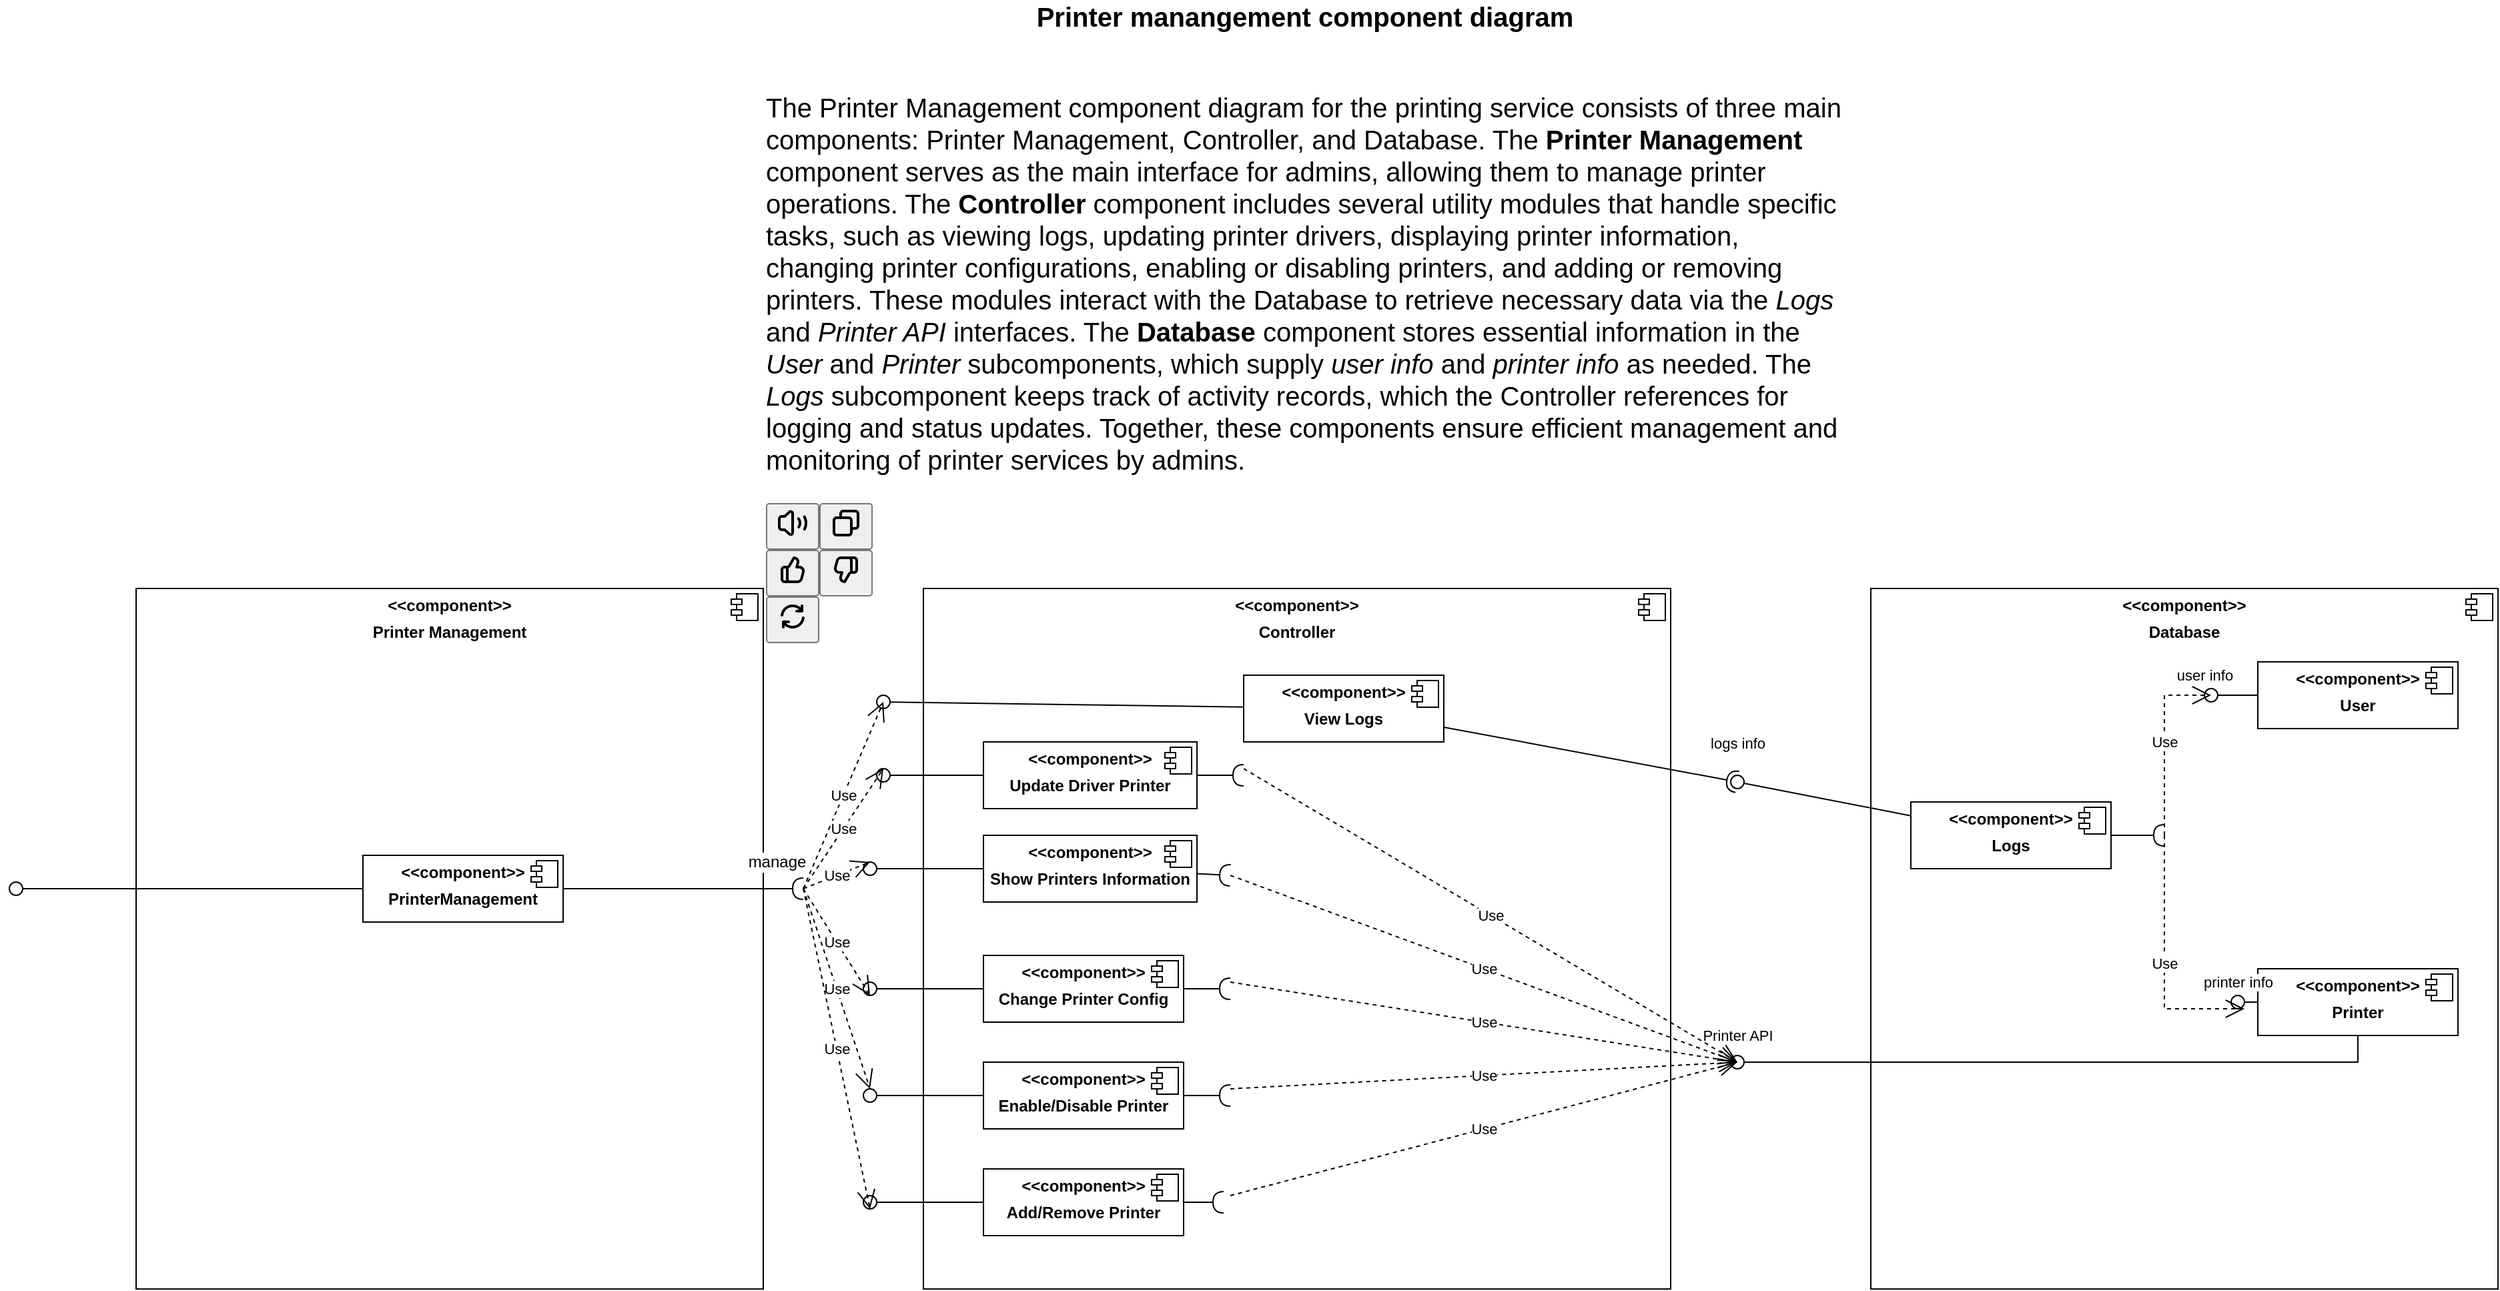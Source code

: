 <mxfile version="24.8.4" pages="2">
  <diagram name="Page-1" id="5f0bae14-7c28-e335-631c-24af17079c00">
    <mxGraphModel grid="1" page="1" gridSize="10" guides="1" tooltips="1" connect="1" arrows="1" fold="1" pageScale="1" pageWidth="1100" pageHeight="850" background="none" math="0" shadow="0">
      <root>
        <mxCell id="0" />
        <mxCell id="1" parent="0" />
        <mxCell id="sHGMJRsQZEN2XZA7WR1m-72" value="&lt;p style=&quot;margin:0px;margin-top:6px;text-align:center;&quot;&gt;&amp;lt;&amp;lt;component&amp;gt;&amp;gt;&lt;/p&gt;&lt;p style=&quot;margin:0px;margin-top:6px;text-align:center;&quot;&gt;Printer Management&lt;/p&gt;" style="align=left;overflow=fill;html=1;dropTarget=0;whiteSpace=wrap;fontStyle=1" vertex="1" parent="1">
          <mxGeometry x="-390" y="225" width="470" height="525" as="geometry" />
        </mxCell>
        <mxCell id="sHGMJRsQZEN2XZA7WR1m-73" value="" style="shape=component;jettyWidth=8;jettyHeight=4;" vertex="1" parent="sHGMJRsQZEN2XZA7WR1m-72">
          <mxGeometry x="1" width="20" height="20" relative="1" as="geometry">
            <mxPoint x="-24" y="4" as="offset" />
          </mxGeometry>
        </mxCell>
        <mxCell id="sHGMJRsQZEN2XZA7WR1m-69" value="&lt;p style=&quot;margin:0px;margin-top:6px;text-align:center;&quot;&gt;&amp;lt;&amp;lt;component&amp;gt;&amp;gt;&lt;/p&gt;&lt;p style=&quot;margin:0px;margin-top:6px;text-align:center;&quot;&gt;Controller&lt;/p&gt;" style="align=left;overflow=fill;html=1;dropTarget=0;whiteSpace=wrap;fontStyle=1" vertex="1" parent="1">
          <mxGeometry x="200" y="225" width="560" height="525" as="geometry" />
        </mxCell>
        <mxCell id="sHGMJRsQZEN2XZA7WR1m-70" value="" style="shape=component;jettyWidth=8;jettyHeight=4;" vertex="1" parent="sHGMJRsQZEN2XZA7WR1m-69">
          <mxGeometry x="1" width="20" height="20" relative="1" as="geometry">
            <mxPoint x="-24" y="4" as="offset" />
          </mxGeometry>
        </mxCell>
        <mxCell id="sHGMJRsQZEN2XZA7WR1m-1" value="&lt;p style=&quot;margin:0px;margin-top:6px;text-align:center;&quot;&gt;&amp;lt;&amp;lt;component&amp;gt;&amp;gt;&lt;/p&gt;&lt;p style=&quot;margin:0px;margin-top:6px;text-align:center;&quot;&gt;Database&lt;/p&gt;" style="align=left;overflow=fill;html=1;dropTarget=0;whiteSpace=wrap;fontStyle=1" vertex="1" parent="1">
          <mxGeometry x="910" y="225" width="470" height="525" as="geometry" />
        </mxCell>
        <mxCell id="sHGMJRsQZEN2XZA7WR1m-2" value="" style="shape=component;jettyWidth=8;jettyHeight=4;" vertex="1" parent="sHGMJRsQZEN2XZA7WR1m-1">
          <mxGeometry x="1" width="20" height="20" relative="1" as="geometry">
            <mxPoint x="-24" y="4" as="offset" />
          </mxGeometry>
        </mxCell>
        <mxCell id="sHGMJRsQZEN2XZA7WR1m-5" value="&lt;p style=&quot;margin:0px;margin-top:6px;text-align:center;&quot;&gt;&amp;lt;&amp;lt;component&amp;gt;&amp;gt;&lt;/p&gt;&lt;p style=&quot;margin:0px;margin-top:6px;text-align:center;&quot;&gt;PrinterManagement&lt;/p&gt;" style="align=left;overflow=fill;html=1;dropTarget=0;whiteSpace=wrap;fontStyle=1" vertex="1" parent="1">
          <mxGeometry x="-220" y="425" width="150" height="50" as="geometry" />
        </mxCell>
        <mxCell id="sHGMJRsQZEN2XZA7WR1m-6" value="" style="shape=component;jettyWidth=8;jettyHeight=4;" vertex="1" parent="sHGMJRsQZEN2XZA7WR1m-5">
          <mxGeometry x="1" width="20" height="20" relative="1" as="geometry">
            <mxPoint x="-24" y="4" as="offset" />
          </mxGeometry>
        </mxCell>
        <mxCell id="sHGMJRsQZEN2XZA7WR1m-9" value="" style="ellipse;whiteSpace=wrap;html=1;align=center;aspect=fixed;fillColor=none;strokeColor=none;resizable=0;perimeter=centerPerimeter;rotatable=0;allowArrows=0;points=[];outlineConnect=1;" vertex="1" parent="1">
          <mxGeometry x="580" y="595" width="10" height="10" as="geometry" />
        </mxCell>
        <mxCell id="sHGMJRsQZEN2XZA7WR1m-10" value="&lt;p style=&quot;margin:0px;margin-top:6px;text-align:center;&quot;&gt;&amp;lt;&amp;lt;component&amp;gt;&amp;gt;&lt;/p&gt;&lt;p style=&quot;margin:0px;margin-top:6px;text-align:center;&quot;&gt;Add/Remove Printer&lt;/p&gt;" style="align=left;overflow=fill;html=1;dropTarget=0;whiteSpace=wrap;fontStyle=1" vertex="1" parent="1">
          <mxGeometry x="245" y="660" width="150" height="50" as="geometry" />
        </mxCell>
        <mxCell id="sHGMJRsQZEN2XZA7WR1m-11" value="" style="shape=component;jettyWidth=8;jettyHeight=4;" vertex="1" parent="sHGMJRsQZEN2XZA7WR1m-10">
          <mxGeometry x="1" width="20" height="20" relative="1" as="geometry">
            <mxPoint x="-24" y="4" as="offset" />
          </mxGeometry>
        </mxCell>
        <mxCell id="sHGMJRsQZEN2XZA7WR1m-12" value="manage" style="rounded=0;orthogonalLoop=1;jettySize=auto;html=1;endArrow=halfCircle;endFill=0;endSize=6;strokeWidth=1;sketch=0;fontSize=12;curved=1;exitX=1;exitY=0.5;exitDx=0;exitDy=0;" edge="1" parent="1" source="sHGMJRsQZEN2XZA7WR1m-5">
          <mxGeometry x="0.778" y="20" relative="1" as="geometry">
            <mxPoint x="320" y="385" as="sourcePoint" />
            <mxPoint x="110" y="450" as="targetPoint" />
            <mxPoint as="offset" />
          </mxGeometry>
        </mxCell>
        <mxCell id="sHGMJRsQZEN2XZA7WR1m-13" value="" style="ellipse;whiteSpace=wrap;html=1;align=center;aspect=fixed;fillColor=none;strokeColor=none;resizable=0;perimeter=centerPerimeter;rotatable=0;allowArrows=0;points=[];outlineConnect=1;" vertex="1" parent="1">
          <mxGeometry x="630" y="320" width="10" height="10" as="geometry" />
        </mxCell>
        <mxCell id="sHGMJRsQZEN2XZA7WR1m-16" value="&lt;p style=&quot;margin: 6px 0px 0px;&quot;&gt;&amp;lt;&amp;lt;component&amp;gt;&amp;gt;&lt;/p&gt;&lt;p style=&quot;margin: 6px 0px 0px;&quot;&gt;User&lt;/p&gt;" style="align=center;overflow=fill;html=1;dropTarget=0;whiteSpace=wrap;fontStyle=1;verticalAlign=middle;" vertex="1" parent="1">
          <mxGeometry x="1200" y="280" width="150" height="50" as="geometry" />
        </mxCell>
        <mxCell id="sHGMJRsQZEN2XZA7WR1m-17" value="" style="shape=component;jettyWidth=8;jettyHeight=4;" vertex="1" parent="sHGMJRsQZEN2XZA7WR1m-16">
          <mxGeometry x="1" width="20" height="20" relative="1" as="geometry">
            <mxPoint x="-24" y="4" as="offset" />
          </mxGeometry>
        </mxCell>
        <mxCell id="sHGMJRsQZEN2XZA7WR1m-18" value="&lt;p style=&quot;margin: 6px 0px 0px;&quot;&gt;&amp;lt;&amp;lt;component&amp;gt;&amp;gt;&lt;/p&gt;&lt;p style=&quot;margin: 6px 0px 0px;&quot;&gt;Printer&lt;/p&gt;" style="align=center;overflow=fill;html=1;dropTarget=0;whiteSpace=wrap;fontStyle=1;verticalAlign=middle;" vertex="1" parent="1">
          <mxGeometry x="1200" y="510" width="150" height="50" as="geometry" />
        </mxCell>
        <mxCell id="sHGMJRsQZEN2XZA7WR1m-19" value="" style="shape=component;jettyWidth=8;jettyHeight=4;" vertex="1" parent="sHGMJRsQZEN2XZA7WR1m-18">
          <mxGeometry x="1" width="20" height="20" relative="1" as="geometry">
            <mxPoint x="-24" y="4" as="offset" />
          </mxGeometry>
        </mxCell>
        <mxCell id="sHGMJRsQZEN2XZA7WR1m-22" value="&lt;p style=&quot;margin: 6px 0px 0px;&quot;&gt;&amp;lt;&amp;lt;component&amp;gt;&amp;gt;&lt;/p&gt;&lt;p style=&quot;margin: 6px 0px 0px;&quot;&gt;Logs&lt;/p&gt;" style="align=center;overflow=fill;html=1;dropTarget=0;whiteSpace=wrap;fontStyle=1;verticalAlign=middle;" vertex="1" parent="1">
          <mxGeometry x="940" y="385" width="150" height="50" as="geometry" />
        </mxCell>
        <mxCell id="sHGMJRsQZEN2XZA7WR1m-23" value="" style="shape=component;jettyWidth=8;jettyHeight=4;" vertex="1" parent="sHGMJRsQZEN2XZA7WR1m-22">
          <mxGeometry x="1" width="20" height="20" relative="1" as="geometry">
            <mxPoint x="-24" y="4" as="offset" />
          </mxGeometry>
        </mxCell>
        <mxCell id="sHGMJRsQZEN2XZA7WR1m-26" value="" style="ellipse;whiteSpace=wrap;html=1;align=center;aspect=fixed;fillColor=none;strokeColor=none;resizable=0;perimeter=centerPerimeter;rotatable=0;allowArrows=0;points=[];outlineConnect=1;" vertex="1" parent="1">
          <mxGeometry x="610" y="299" width="10" height="10" as="geometry" />
        </mxCell>
        <mxCell id="sHGMJRsQZEN2XZA7WR1m-27" value="" style="rounded=0;orthogonalLoop=1;jettySize=auto;html=1;endArrow=halfCircle;endFill=0;endSize=6;strokeWidth=1;sketch=0;" edge="1" parent="1" source="sHGMJRsQZEN2XZA7WR1m-22">
          <mxGeometry relative="1" as="geometry">
            <mxPoint x="1130" y="390" as="sourcePoint" />
            <mxPoint x="1130" y="410" as="targetPoint" />
          </mxGeometry>
        </mxCell>
        <mxCell id="sHGMJRsQZEN2XZA7WR1m-28" value="user info" style="rounded=0;orthogonalLoop=1;jettySize=auto;html=1;endArrow=oval;endFill=0;sketch=0;sourcePerimeterSpacing=0;targetPerimeterSpacing=0;endSize=10;" edge="1" parent="1" source="sHGMJRsQZEN2XZA7WR1m-16" target="sHGMJRsQZEN2XZA7WR1m-29">
          <mxGeometry x="1" y="-16" relative="1" as="geometry">
            <mxPoint x="1290" y="300" as="sourcePoint" />
            <mxPoint x="-5" y="1" as="offset" />
          </mxGeometry>
        </mxCell>
        <mxCell id="sHGMJRsQZEN2XZA7WR1m-29" value="" style="ellipse;whiteSpace=wrap;html=1;align=center;aspect=fixed;fillColor=none;strokeColor=none;resizable=0;perimeter=centerPerimeter;rotatable=0;allowArrows=0;points=[];outlineConnect=1;" vertex="1" parent="1">
          <mxGeometry x="1160" y="300" width="10" height="10" as="geometry" />
        </mxCell>
        <mxCell id="sHGMJRsQZEN2XZA7WR1m-33" value="" style="ellipse;whiteSpace=wrap;html=1;align=center;aspect=fixed;fillColor=none;strokeColor=none;resizable=0;perimeter=centerPerimeter;rotatable=0;allowArrows=0;points=[];outlineConnect=1;" vertex="1" parent="1">
          <mxGeometry x="1085" y="370" width="10" height="10" as="geometry" />
        </mxCell>
        <mxCell id="sHGMJRsQZEN2XZA7WR1m-35" value="Use" style="endArrow=open;endSize=12;dashed=1;html=1;rounded=0;entryX=0.1;entryY=0.5;entryDx=0;entryDy=0;entryPerimeter=0;" edge="1" parent="1" target="sHGMJRsQZEN2XZA7WR1m-29">
          <mxGeometry width="160" relative="1" as="geometry">
            <mxPoint x="1130" y="410" as="sourcePoint" />
            <mxPoint x="1160" y="320" as="targetPoint" />
            <Array as="points">
              <mxPoint x="1130" y="305" />
            </Array>
          </mxGeometry>
        </mxCell>
        <mxCell id="sHGMJRsQZEN2XZA7WR1m-36" value="Use" style="endArrow=open;endSize=12;dashed=1;html=1;rounded=0;" edge="1" parent="1">
          <mxGeometry x="0.003" width="160" relative="1" as="geometry">
            <mxPoint x="1130" y="410" as="sourcePoint" />
            <mxPoint x="1190" y="540" as="targetPoint" />
            <Array as="points">
              <mxPoint x="1130" y="540" />
            </Array>
            <mxPoint as="offset" />
          </mxGeometry>
        </mxCell>
        <mxCell id="sHGMJRsQZEN2XZA7WR1m-38" value="printer info" style="rounded=0;orthogonalLoop=1;jettySize=auto;html=1;endArrow=oval;endFill=0;sketch=0;sourcePerimeterSpacing=0;targetPerimeterSpacing=0;endSize=10;" edge="1" parent="1" source="sHGMJRsQZEN2XZA7WR1m-18">
          <mxGeometry x="1" y="-15" relative="1" as="geometry">
            <mxPoint x="1085" y="375" as="sourcePoint" />
            <mxPoint x="1185" y="535" as="targetPoint" />
            <mxPoint as="offset" />
          </mxGeometry>
        </mxCell>
        <mxCell id="sHGMJRsQZEN2XZA7WR1m-39" value="" style="ellipse;whiteSpace=wrap;html=1;align=center;aspect=fixed;fillColor=none;strokeColor=none;resizable=0;perimeter=centerPerimeter;rotatable=0;allowArrows=0;points=[];outlineConnect=1;" vertex="1" parent="1">
          <mxGeometry x="1085" y="370" width="10" height="10" as="geometry" />
        </mxCell>
        <mxCell id="sHGMJRsQZEN2XZA7WR1m-40" value="" style="rounded=0;orthogonalLoop=1;jettySize=auto;html=1;endArrow=halfCircle;endFill=0;endSize=6;strokeWidth=1;sketch=0;" edge="1" parent="1" source="sHGMJRsQZEN2XZA7WR1m-10">
          <mxGeometry relative="1" as="geometry">
            <mxPoint x="425" y="890" as="sourcePoint" />
            <mxPoint x="425" y="685" as="targetPoint" />
          </mxGeometry>
        </mxCell>
        <mxCell id="sHGMJRsQZEN2XZA7WR1m-41" value="" style="rounded=0;orthogonalLoop=1;jettySize=auto;html=1;endArrow=oval;endFill=0;sketch=0;sourcePerimeterSpacing=0;targetPerimeterSpacing=0;endSize=10;" edge="1" parent="1" source="sHGMJRsQZEN2XZA7WR1m-22">
          <mxGeometry relative="1" as="geometry">
            <mxPoint x="480" y="245" as="sourcePoint" />
            <mxPoint x="810" y="370" as="targetPoint" />
          </mxGeometry>
        </mxCell>
        <mxCell id="sHGMJRsQZEN2XZA7WR1m-42" value="" style="ellipse;whiteSpace=wrap;html=1;align=center;aspect=fixed;fillColor=none;strokeColor=none;resizable=0;perimeter=centerPerimeter;rotatable=0;allowArrows=0;points=[];outlineConnect=1;" vertex="1" parent="1">
          <mxGeometry x="495" y="240" width="10" height="10" as="geometry" />
        </mxCell>
        <mxCell id="sHGMJRsQZEN2XZA7WR1m-43" value="&lt;p style=&quot;margin:0px;margin-top:6px;text-align:center;&quot;&gt;&amp;lt;&amp;lt;component&amp;gt;&amp;gt;&lt;/p&gt;&lt;p style=&quot;margin:0px;margin-top:6px;text-align:center;&quot;&gt;Enable/Disable Printer&lt;/p&gt;" style="align=left;overflow=fill;html=1;dropTarget=0;whiteSpace=wrap;fontStyle=1" vertex="1" parent="1">
          <mxGeometry x="245" y="580" width="150" height="50" as="geometry" />
        </mxCell>
        <mxCell id="sHGMJRsQZEN2XZA7WR1m-44" value="" style="shape=component;jettyWidth=8;jettyHeight=4;" vertex="1" parent="sHGMJRsQZEN2XZA7WR1m-43">
          <mxGeometry x="1" width="20" height="20" relative="1" as="geometry">
            <mxPoint x="-24" y="4" as="offset" />
          </mxGeometry>
        </mxCell>
        <mxCell id="sHGMJRsQZEN2XZA7WR1m-45" value="" style="rounded=0;orthogonalLoop=1;jettySize=auto;html=1;endArrow=halfCircle;endFill=0;endSize=6;strokeWidth=1;sketch=0;" edge="1" parent="1" source="sHGMJRsQZEN2XZA7WR1m-43">
          <mxGeometry relative="1" as="geometry">
            <mxPoint x="430" y="810" as="sourcePoint" />
            <mxPoint x="430" y="605" as="targetPoint" />
          </mxGeometry>
        </mxCell>
        <mxCell id="sHGMJRsQZEN2XZA7WR1m-46" value="&lt;p style=&quot;margin:0px;margin-top:6px;text-align:center;&quot;&gt;&amp;lt;&amp;lt;component&amp;gt;&amp;gt;&lt;/p&gt;&lt;p style=&quot;margin:0px;margin-top:6px;text-align:center;&quot;&gt;Show Printers Information&lt;/p&gt;" style="align=left;overflow=fill;html=1;dropTarget=0;whiteSpace=wrap;fontStyle=1" vertex="1" parent="1">
          <mxGeometry x="245" y="410" width="160" height="50" as="geometry" />
        </mxCell>
        <mxCell id="sHGMJRsQZEN2XZA7WR1m-47" value="" style="shape=component;jettyWidth=8;jettyHeight=4;" vertex="1" parent="sHGMJRsQZEN2XZA7WR1m-46">
          <mxGeometry x="1" width="20" height="20" relative="1" as="geometry">
            <mxPoint x="-24" y="4" as="offset" />
          </mxGeometry>
        </mxCell>
        <mxCell id="sHGMJRsQZEN2XZA7WR1m-49" value="&lt;p style=&quot;margin:0px;margin-top:6px;text-align:center;&quot;&gt;&amp;lt;&amp;lt;component&amp;gt;&amp;gt;&lt;/p&gt;&lt;p style=&quot;margin:0px;margin-top:6px;text-align:center;&quot;&gt;View Logs&lt;/p&gt;" style="align=left;overflow=fill;html=1;dropTarget=0;whiteSpace=wrap;fontStyle=1" vertex="1" parent="1">
          <mxGeometry x="440" y="290" width="150" height="50" as="geometry" />
        </mxCell>
        <mxCell id="sHGMJRsQZEN2XZA7WR1m-50" value="" style="shape=component;jettyWidth=8;jettyHeight=4;" vertex="1" parent="sHGMJRsQZEN2XZA7WR1m-49">
          <mxGeometry x="1" width="20" height="20" relative="1" as="geometry">
            <mxPoint x="-24" y="4" as="offset" />
          </mxGeometry>
        </mxCell>
        <mxCell id="sHGMJRsQZEN2XZA7WR1m-51" value="logs info" style="rounded=0;orthogonalLoop=1;jettySize=auto;html=1;endArrow=halfCircle;endFill=0;endSize=6;strokeWidth=1;sketch=0;" edge="1" parent="1" source="sHGMJRsQZEN2XZA7WR1m-49">
          <mxGeometry x="0.951" y="29" relative="1" as="geometry">
            <mxPoint x="790" y="615" as="sourcePoint" />
            <mxPoint x="810" y="370" as="targetPoint" />
            <mxPoint as="offset" />
          </mxGeometry>
        </mxCell>
        <mxCell id="sHGMJRsQZEN2XZA7WR1m-52" value="&lt;p style=&quot;margin:0px;margin-top:6px;text-align:center;&quot;&gt;&amp;lt;&amp;lt;component&amp;gt;&amp;gt;&lt;/p&gt;&lt;p style=&quot;margin:0px;margin-top:6px;text-align:center;&quot;&gt;Change Printer Config&lt;/p&gt;" style="align=left;overflow=fill;html=1;dropTarget=0;whiteSpace=wrap;fontStyle=1" vertex="1" parent="1">
          <mxGeometry x="245" y="500" width="150" height="50" as="geometry" />
        </mxCell>
        <mxCell id="sHGMJRsQZEN2XZA7WR1m-53" value="" style="shape=component;jettyWidth=8;jettyHeight=4;" vertex="1" parent="sHGMJRsQZEN2XZA7WR1m-52">
          <mxGeometry x="1" width="20" height="20" relative="1" as="geometry">
            <mxPoint x="-24" y="4" as="offset" />
          </mxGeometry>
        </mxCell>
        <mxCell id="sHGMJRsQZEN2XZA7WR1m-54" value="" style="rounded=0;orthogonalLoop=1;jettySize=auto;html=1;endArrow=halfCircle;endFill=0;endSize=6;strokeWidth=1;sketch=0;" edge="1" parent="1" source="sHGMJRsQZEN2XZA7WR1m-52">
          <mxGeometry relative="1" as="geometry">
            <mxPoint x="435" y="740" as="sourcePoint" />
            <mxPoint x="430" y="525" as="targetPoint" />
          </mxGeometry>
        </mxCell>
        <mxCell id="sHGMJRsQZEN2XZA7WR1m-58" value="" style="ellipse;whiteSpace=wrap;html=1;align=center;aspect=fixed;fillColor=none;strokeColor=none;resizable=0;perimeter=centerPerimeter;rotatable=0;allowArrows=0;points=[];outlineConnect=1;" vertex="1" parent="1">
          <mxGeometry x="1085" y="530" width="10" height="10" as="geometry" />
        </mxCell>
        <mxCell id="sHGMJRsQZEN2XZA7WR1m-59" value="" style="ellipse;whiteSpace=wrap;html=1;align=center;aspect=fixed;fillColor=none;strokeColor=none;resizable=0;perimeter=centerPerimeter;rotatable=0;allowArrows=0;points=[];outlineConnect=1;" vertex="1" parent="1">
          <mxGeometry x="1085" y="530" width="10" height="10" as="geometry" />
        </mxCell>
        <mxCell id="sHGMJRsQZEN2XZA7WR1m-60" value="Printer API" style="rounded=0;orthogonalLoop=1;jettySize=auto;html=1;endArrow=oval;endFill=0;sketch=0;sourcePerimeterSpacing=0;targetPerimeterSpacing=0;endSize=10;exitX=0.5;exitY=1;exitDx=0;exitDy=0;" edge="1" parent="1" source="sHGMJRsQZEN2XZA7WR1m-18">
          <mxGeometry x="1" y="-20" relative="1" as="geometry">
            <mxPoint x="940" y="570" as="sourcePoint" />
            <mxPoint x="810" y="580" as="targetPoint" />
            <mxPoint as="offset" />
            <Array as="points">
              <mxPoint x="1275" y="580" />
            </Array>
          </mxGeometry>
        </mxCell>
        <mxCell id="sHGMJRsQZEN2XZA7WR1m-67" value="" style="rounded=0;orthogonalLoop=1;jettySize=auto;html=1;endArrow=oval;endFill=0;sketch=0;sourcePerimeterSpacing=0;targetPerimeterSpacing=0;endSize=10;" edge="1" parent="1" source="sHGMJRsQZEN2XZA7WR1m-46">
          <mxGeometry relative="1" as="geometry">
            <mxPoint x="650" y="495" as="sourcePoint" />
            <mxPoint x="160" y="435" as="targetPoint" />
          </mxGeometry>
        </mxCell>
        <mxCell id="sHGMJRsQZEN2XZA7WR1m-68" value="" style="ellipse;whiteSpace=wrap;html=1;align=center;aspect=fixed;fillColor=none;strokeColor=none;resizable=0;perimeter=centerPerimeter;rotatable=0;allowArrows=0;points=[];outlineConnect=1;" vertex="1" parent="1">
          <mxGeometry x="530" y="565" width="10" height="10" as="geometry" />
        </mxCell>
        <mxCell id="sHGMJRsQZEN2XZA7WR1m-75" value="Use" style="endArrow=open;endSize=12;dashed=1;html=1;rounded=0;" edge="1" parent="1">
          <mxGeometry width="160" relative="1" as="geometry">
            <mxPoint x="430" y="520" as="sourcePoint" />
            <mxPoint x="810" y="580" as="targetPoint" />
          </mxGeometry>
        </mxCell>
        <mxCell id="sHGMJRsQZEN2XZA7WR1m-77" value="Use" style="endArrow=open;endSize=12;dashed=1;html=1;rounded=0;" edge="1" parent="1">
          <mxGeometry width="160" relative="1" as="geometry">
            <mxPoint x="430" y="600" as="sourcePoint" />
            <mxPoint x="810" y="580" as="targetPoint" />
          </mxGeometry>
        </mxCell>
        <mxCell id="sHGMJRsQZEN2XZA7WR1m-78" value="Use" style="endArrow=open;endSize=12;dashed=1;html=1;rounded=0;" edge="1" parent="1">
          <mxGeometry width="160" relative="1" as="geometry">
            <mxPoint x="430" y="680" as="sourcePoint" />
            <mxPoint x="810" y="580" as="targetPoint" />
          </mxGeometry>
        </mxCell>
        <mxCell id="sHGMJRsQZEN2XZA7WR1m-79" value="Use" style="endArrow=open;endSize=12;dashed=1;html=1;rounded=0;" edge="1" parent="1">
          <mxGeometry width="160" relative="1" as="geometry">
            <mxPoint x="430" y="440" as="sourcePoint" />
            <mxPoint x="810" y="580" as="targetPoint" />
          </mxGeometry>
        </mxCell>
        <mxCell id="sHGMJRsQZEN2XZA7WR1m-80" value="" style="rounded=0;orthogonalLoop=1;jettySize=auto;html=1;endArrow=oval;endFill=0;sketch=0;sourcePerimeterSpacing=0;targetPerimeterSpacing=0;endSize=10;" edge="1" parent="1" source="sHGMJRsQZEN2XZA7WR1m-49">
          <mxGeometry relative="1" as="geometry">
            <mxPoint x="650" y="485" as="sourcePoint" />
            <mxPoint x="170" y="310" as="targetPoint" />
          </mxGeometry>
        </mxCell>
        <mxCell id="sHGMJRsQZEN2XZA7WR1m-81" value="" style="rounded=0;orthogonalLoop=1;jettySize=auto;html=1;endArrow=oval;endFill=0;sketch=0;sourcePerimeterSpacing=0;targetPerimeterSpacing=0;endSize=10;" edge="1" parent="1" source="sHGMJRsQZEN2XZA7WR1m-52">
          <mxGeometry relative="1" as="geometry">
            <mxPoint x="650" y="495" as="sourcePoint" />
            <mxPoint x="160" y="525" as="targetPoint" />
          </mxGeometry>
        </mxCell>
        <mxCell id="sHGMJRsQZEN2XZA7WR1m-82" value="" style="rounded=0;orthogonalLoop=1;jettySize=auto;html=1;endArrow=oval;endFill=0;sketch=0;sourcePerimeterSpacing=0;targetPerimeterSpacing=0;endSize=10;" edge="1" parent="1" source="sHGMJRsQZEN2XZA7WR1m-43">
          <mxGeometry relative="1" as="geometry">
            <mxPoint x="650" y="495" as="sourcePoint" />
            <mxPoint x="160" y="605" as="targetPoint" />
          </mxGeometry>
        </mxCell>
        <mxCell id="sHGMJRsQZEN2XZA7WR1m-83" value="" style="rounded=0;orthogonalLoop=1;jettySize=auto;html=1;endArrow=oval;endFill=0;sketch=0;sourcePerimeterSpacing=0;targetPerimeterSpacing=0;endSize=10;" edge="1" parent="1" source="sHGMJRsQZEN2XZA7WR1m-10">
          <mxGeometry relative="1" as="geometry">
            <mxPoint x="650" y="495" as="sourcePoint" />
            <mxPoint x="160" y="685" as="targetPoint" />
          </mxGeometry>
        </mxCell>
        <mxCell id="sHGMJRsQZEN2XZA7WR1m-84" value="&lt;p style=&quot;margin:0px;margin-top:6px;text-align:center;&quot;&gt;&amp;lt;&amp;lt;component&amp;gt;&amp;gt;&lt;/p&gt;&lt;p style=&quot;margin:0px;margin-top:6px;text-align:center;&quot;&gt;Update Driver Printer&lt;/p&gt;" style="align=left;overflow=fill;html=1;dropTarget=0;whiteSpace=wrap;fontStyle=1" vertex="1" parent="1">
          <mxGeometry x="245" y="340" width="160" height="50" as="geometry" />
        </mxCell>
        <mxCell id="sHGMJRsQZEN2XZA7WR1m-85" value="" style="shape=component;jettyWidth=8;jettyHeight=4;" vertex="1" parent="sHGMJRsQZEN2XZA7WR1m-84">
          <mxGeometry x="1" width="20" height="20" relative="1" as="geometry">
            <mxPoint x="-24" y="4" as="offset" />
          </mxGeometry>
        </mxCell>
        <mxCell id="sHGMJRsQZEN2XZA7WR1m-86" value="" style="rounded=0;orthogonalLoop=1;jettySize=auto;html=1;endArrow=oval;endFill=0;sketch=0;sourcePerimeterSpacing=0;targetPerimeterSpacing=0;endSize=10;" edge="1" parent="1" source="sHGMJRsQZEN2XZA7WR1m-84">
          <mxGeometry relative="1" as="geometry">
            <mxPoint x="650" y="425" as="sourcePoint" />
            <mxPoint x="170" y="365" as="targetPoint" />
          </mxGeometry>
        </mxCell>
        <mxCell id="sHGMJRsQZEN2XZA7WR1m-87" value="" style="rounded=0;orthogonalLoop=1;jettySize=auto;html=1;endArrow=halfCircle;endFill=0;endSize=6;strokeWidth=1;sketch=0;" edge="1" parent="1" source="sHGMJRsQZEN2XZA7WR1m-46">
          <mxGeometry relative="1" as="geometry">
            <mxPoint x="435" y="740" as="sourcePoint" />
            <mxPoint x="430" y="440" as="targetPoint" />
          </mxGeometry>
        </mxCell>
        <mxCell id="sHGMJRsQZEN2XZA7WR1m-88" value="" style="rounded=0;orthogonalLoop=1;jettySize=auto;html=1;endArrow=halfCircle;endFill=0;endSize=6;strokeWidth=1;sketch=0;" edge="1" parent="1" source="sHGMJRsQZEN2XZA7WR1m-84">
          <mxGeometry relative="1" as="geometry">
            <mxPoint x="435" y="740" as="sourcePoint" />
            <mxPoint x="440" y="365" as="targetPoint" />
          </mxGeometry>
        </mxCell>
        <mxCell id="sHGMJRsQZEN2XZA7WR1m-89" value="Use" style="endArrow=open;endSize=12;dashed=1;html=1;rounded=0;" edge="1" parent="1">
          <mxGeometry width="160" relative="1" as="geometry">
            <mxPoint x="440" y="360" as="sourcePoint" />
            <mxPoint x="810" y="580" as="targetPoint" />
          </mxGeometry>
        </mxCell>
        <mxCell id="sHGMJRsQZEN2XZA7WR1m-91" value="Use" style="endArrow=open;endSize=12;dashed=1;html=1;rounded=0;" edge="1" parent="1">
          <mxGeometry width="160" relative="1" as="geometry">
            <mxPoint x="110" y="450" as="sourcePoint" />
            <mxPoint x="170" y="310" as="targetPoint" />
          </mxGeometry>
        </mxCell>
        <mxCell id="sHGMJRsQZEN2XZA7WR1m-92" value="Use" style="endArrow=open;endSize=12;dashed=1;html=1;rounded=0;" edge="1" parent="1">
          <mxGeometry width="160" relative="1" as="geometry">
            <mxPoint x="110" y="450" as="sourcePoint" />
            <mxPoint x="170" y="360" as="targetPoint" />
          </mxGeometry>
        </mxCell>
        <mxCell id="sHGMJRsQZEN2XZA7WR1m-93" value="Use" style="endArrow=open;endSize=12;dashed=1;html=1;rounded=0;" edge="1" parent="1">
          <mxGeometry width="160" relative="1" as="geometry">
            <mxPoint x="110" y="450" as="sourcePoint" />
            <mxPoint x="160" y="430" as="targetPoint" />
          </mxGeometry>
        </mxCell>
        <mxCell id="sHGMJRsQZEN2XZA7WR1m-94" value="Use" style="endArrow=open;endSize=12;dashed=1;html=1;rounded=0;" edge="1" parent="1">
          <mxGeometry width="160" relative="1" as="geometry">
            <mxPoint x="110" y="450" as="sourcePoint" />
            <mxPoint x="160" y="530" as="targetPoint" />
          </mxGeometry>
        </mxCell>
        <mxCell id="sHGMJRsQZEN2XZA7WR1m-95" value="Use" style="endArrow=open;endSize=12;dashed=1;html=1;rounded=0;" edge="1" parent="1">
          <mxGeometry width="160" relative="1" as="geometry">
            <mxPoint x="110" y="450" as="sourcePoint" />
            <mxPoint x="160" y="600" as="targetPoint" />
          </mxGeometry>
        </mxCell>
        <mxCell id="sHGMJRsQZEN2XZA7WR1m-96" value="Use" style="endArrow=open;endSize=12;dashed=1;html=1;rounded=0;" edge="1" parent="1">
          <mxGeometry width="160" relative="1" as="geometry">
            <mxPoint x="110" y="450" as="sourcePoint" />
            <mxPoint x="160" y="690" as="targetPoint" />
          </mxGeometry>
        </mxCell>
        <mxCell id="rslGNqyeEE258684DSu--2" value="" style="rounded=0;orthogonalLoop=1;jettySize=auto;html=1;endArrow=oval;endFill=0;sketch=0;sourcePerimeterSpacing=0;targetPerimeterSpacing=0;endSize=10;exitX=0;exitY=0.5;exitDx=0;exitDy=0;" edge="1" parent="1" source="sHGMJRsQZEN2XZA7WR1m-5">
          <mxGeometry relative="1" as="geometry">
            <mxPoint x="-120" y="495" as="sourcePoint" />
            <mxPoint x="-480" y="450" as="targetPoint" />
          </mxGeometry>
        </mxCell>
        <mxCell id="rslGNqyeEE258684DSu--3" value="" style="ellipse;whiteSpace=wrap;html=1;align=center;aspect=fixed;fillColor=none;strokeColor=none;resizable=0;perimeter=centerPerimeter;rotatable=0;allowArrows=0;points=[];outlineConnect=1;" vertex="1" parent="1">
          <mxGeometry x="-105" y="490" width="10" height="10" as="geometry" />
        </mxCell>
        <mxCell id="rslGNqyeEE258684DSu--5" value="&lt;div style=&quot;text-align: center;&quot;&gt;&lt;b style=&quot;background-color: initial;&quot;&gt;Printer manangement component diagram&lt;/b&gt;&lt;/div&gt;&lt;div style=&quot;text-align: center; font-size: 20px;&quot;&gt;&lt;br style=&quot;font-size: 20px;&quot;&gt;&lt;/div&gt;&lt;div style=&quot;font-size: 20px;&quot;&gt;&lt;div style=&quot;font-size: 20px;&quot; class=&quot;flex max-w-full flex-col flex-grow&quot;&gt;&lt;div style=&quot;font-size: 20px;&quot; data-message-model-slug=&quot;gpt-4o&quot; class=&quot;min-h-8 text-message flex w-full flex-col items-end gap-2 whitespace-normal break-words [.text-message+&amp;amp;]:mt-5&quot; dir=&quot;auto&quot; data-message-id=&quot;8f0dd080-0b0a-4867-adc0-ba0d6ea0943f&quot; data-message-author-role=&quot;assistant&quot;&gt;&lt;div style=&quot;font-size: 20px;&quot; class=&quot;flex w-full flex-col gap-1 empty:hidden first:pt-[3px]&quot;&gt;&lt;div style=&quot;font-size: 20px;&quot; class=&quot;markdown prose w-full break-words dark:prose-invert light&quot;&gt;&lt;p style=&quot;font-size: 20px;&quot;&gt;The Printer Management component diagram for the printing service consists of three main components: Printer Management, Controller, and Database. The &lt;strong style=&quot;font-size: 20px;&quot;&gt;Printer Management&lt;/strong&gt; component serves as the main interface for admins, allowing them to manage printer operations. The &lt;strong style=&quot;font-size: 20px;&quot;&gt;Controller&lt;/strong&gt; component includes several utility modules that handle specific tasks, such as viewing logs, updating printer drivers, displaying printer information, changing printer configurations, enabling or disabling printers, and adding or removing printers. These modules interact with the Database to retrieve necessary data via the &lt;em style=&quot;font-size: 20px;&quot;&gt;Logs&lt;/em&gt; and &lt;em style=&quot;font-size: 20px;&quot;&gt;Printer API&lt;/em&gt; interfaces. The &lt;strong style=&quot;font-size: 20px;&quot;&gt;Database&lt;/strong&gt; component stores essential information in the &lt;em style=&quot;font-size: 20px;&quot;&gt;User&lt;/em&gt; and &lt;em style=&quot;font-size: 20px;&quot;&gt;Printer&lt;/em&gt; subcomponents, which supply &lt;em style=&quot;font-size: 20px;&quot;&gt;user info&lt;/em&gt; and &lt;em style=&quot;font-size: 20px;&quot;&gt;printer info&lt;/em&gt; as needed. The &lt;em style=&quot;font-size: 20px;&quot;&gt;Logs&lt;/em&gt; subcomponent keeps track of activity records, which the Controller references for logging and status updates. Together, these components ensure efficient management and monitoring of printer services by admins.&lt;/p&gt;&lt;/div&gt;&lt;/div&gt;&lt;/div&gt;&lt;/div&gt;&lt;div style=&quot;font-size: 20px;&quot; class=&quot;mb-2 flex gap-3 empty:hidden -ml-2&quot;&gt;&lt;div style=&quot;font-size: 20px;&quot; class=&quot;items-center justify-start rounded-xl p-1 flex&quot;&gt;&lt;div style=&quot;font-size: 20px;&quot; class=&quot;flex items-center&quot;&gt;&lt;span style=&quot;font-size: 20px;&quot; data-state=&quot;closed&quot; class=&quot;&quot;&gt;&lt;button style=&quot;font-size: 20px;&quot; data-testid=&quot;voice-play-turn-action-button&quot; aria-label=&quot;Read aloud&quot; class=&quot;rounded-lg text-token-text-secondary hover:bg-token-main-surface-secondary&quot;&gt;&lt;span style=&quot;font-size: 20px;&quot; class=&quot;flex h-[30px] w-[30px] items-center justify-center&quot;&gt;&lt;svg style=&quot;font-size: 20px;&quot; class=&quot;icon-md-heavy&quot; xmlns=&quot;http://www.w3.org/2000/svg&quot; fill=&quot;none&quot; viewBox=&quot;0 0 24 24&quot; height=&quot;24&quot; width=&quot;24&quot;&gt;&lt;path style=&quot;font-size: 20px;&quot; fill=&quot;currentColor&quot; d=&quot;M11 4.91C11 4.475 10.483 4.247 10.162 4.541L6.676 7.737C6.491 7.906 6.25 8.0 6 8.0H4C3.448 8.0 3 8.448 3 9.0V15C3 15.552 3.448 16 4 16H6C6.25 16 6.491 16.094 6.676 16.263L10.162 19.459C10.483 19.753 11 19.525 11 19.09V4.91ZM8.811 3.067C10.414 1.597 13 2.735 13 4.91V19.09C13 21.265 10.414 22.403 8.811 20.933L5.611 18H4C2.343 18 1 16.657 1 15V9.0C1 7.343 2.343 6.0 4 6.0H5.611L8.811 3.067ZM20.317 6.357C20.802 6.093 21.409 6.273 21.672 6.758C22.519 8.318 23.0 10.104 23.0 12.0C23.0 13.851 22.542 15.597 21.732 17.13C21.474 17.619 20.869 17.805 20.381 17.547C19.893 17.29 19.706 16.685 19.964 16.196C20.625 14.944 21.0 13.518 21.0 12.0C21.0 10.446 20.606 8.986 19.915 7.713C19.651 7.227 19.831 6.62 20.317 6.357ZM15.799 7.9C16.241 7.569 16.868 7.658 17.2 8.099C18.016 9.186 18.5 10.538 18.5 12.0C18.5 13.313 18.109 14.537 17.439 15.56C17.136 16.022 16.516 16.151 16.054 15.848C15.592 15.546 15.463 14.925 15.766 14.464C16.23 13.756 16.5 12.911 16.5 12.0C16.5 10.986 16.165 10.053 15.6 9.301C15.269 8.859 15.358 8.232 15.799 7.9Z&quot; clip-rule=&quot;evenodd&quot; fill-rule=&quot;evenodd&quot;&gt;&lt;/path&gt;&lt;/svg&gt;&lt;/span&gt;&lt;/button&gt;&lt;/span&gt;&lt;span style=&quot;font-size: 20px;&quot; data-state=&quot;closed&quot; class=&quot;&quot;&gt;&lt;button style=&quot;font-size: 20px;&quot; data-testid=&quot;copy-turn-action-button&quot; aria-label=&quot;Copy&quot; class=&quot;rounded-lg text-token-text-secondary hover:bg-token-main-surface-secondary&quot;&gt;&lt;span style=&quot;font-size: 20px;&quot; class=&quot;flex h-[30px] w-[30px] items-center justify-center&quot;&gt;&lt;svg style=&quot;font-size: 20px;&quot; class=&quot;icon-md-heavy&quot; xmlns=&quot;http://www.w3.org/2000/svg&quot; fill=&quot;none&quot; viewBox=&quot;0 0 24 24&quot; height=&quot;24&quot; width=&quot;24&quot;&gt;&lt;path style=&quot;font-size: 20px;&quot; fill=&quot;currentColor&quot; d=&quot;M7 5C7 3.343 8.343 2 10 2H19C20.657 2 22 3.343 22 5V14C22 15.657 20.657 17 19 17H17V19C17 20.657 15.657 22 14 22H5C3.343 22 2 20.657 2 19V10C2 8.343 3.343 7 5 7H7V5ZM9 7H14C15.657 7 17 8.343 17 10V15H19C19.552 15 20 14.552 20 14V5C20 4.448 19.552 4 19 4H10C9.448 4 9 4.448 9 5V7ZM5 9C4.448 9 4 9.448 4 10V19C4 19.552 4.448 20 5 20H14C14.552 20 15 19.552 15 19V10C15 9.448 14.552 9 14 9H5Z&quot; clip-rule=&quot;evenodd&quot; fill-rule=&quot;evenodd&quot;&gt;&lt;/path&gt;&lt;/svg&gt;&lt;/span&gt;&lt;/button&gt;&lt;/span&gt;&lt;div style=&quot;font-size: 20px;&quot; class=&quot;flex&quot;&gt;&lt;span style=&quot;font-size: 20px;&quot; data-state=&quot;closed&quot; class=&quot;&quot;&gt;&lt;button style=&quot;font-size: 20px;&quot; data-testid=&quot;good-response-turn-action-button&quot; aria-label=&quot;Good response&quot; class=&quot;rounded-lg text-token-text-secondary hover:bg-token-main-surface-secondary&quot;&gt;&lt;span style=&quot;font-size: 20px;&quot; class=&quot;flex h-[30px] w-[30px] items-center justify-center&quot;&gt;&lt;svg style=&quot;font-size: 20px;&quot; class=&quot;icon-md-heavy&quot; xmlns=&quot;http://www.w3.org/2000/svg&quot; fill=&quot;none&quot; viewBox=&quot;0 0 24 24&quot; height=&quot;24&quot; width=&quot;24&quot;&gt;&lt;path style=&quot;font-size: 20px;&quot; fill=&quot;currentColor&quot; d=&quot;M12.132 2.504C12.332 2.153 12.723 1.958 13.124 2.008L13.578 2.064C16.045 2.373 17.636 4.834 16.905 7.21L16.354 9.0H17.072C19.71 9.0 21.625 11.508 20.931 14.053L19.568 19.052C19.093 20.793 17.512 22 15.709 22H6C4.343 22 3 20.657 3 19V12C3 10.343 4.343 9.0 6 9.0H8C8.26 9.0 8.499 8.861 8.628 8.636L12.132 2.504ZM10 20H15.709C16.61 20 17.401 19.396 17.638 18.526L19.002 13.526C19.349 12.254 18.391 11 17.072 11H15C14.683 11 14.384 10.849 14.196 10.594C14.007 10.339 13.951 10.009 14.044 9.706L14.993 6.622C15.338 5.5 14.648 4.34 13.532 4.085L10.364 9.628C10.052 10.174 9.567 10.586 9 10.81V19C9 19.552 9.448 20 10 20ZM7 11V19C7 19.351 7.06 19.687 7.171 20H6C5.448 20 5 19.552 5 19V12C5 11.448 5.448 11 6 11H7Z&quot; clip-rule=&quot;evenodd&quot; fill-rule=&quot;evenodd&quot;&gt;&lt;/path&gt;&lt;/svg&gt;&lt;/span&gt;&lt;/button&gt;&lt;/span&gt;&lt;span style=&quot;font-size: 20px;&quot; data-state=&quot;closed&quot; class=&quot;&quot;&gt;&lt;button style=&quot;font-size: 20px;&quot; data-testid=&quot;bad-response-turn-action-button&quot; aria-label=&quot;Bad response&quot; class=&quot;rounded-lg text-token-text-secondary hover:bg-token-main-surface-secondary&quot;&gt;&lt;span style=&quot;font-size: 20px;&quot; class=&quot;flex h-[30px] w-[30px] items-center justify-center&quot;&gt;&lt;svg style=&quot;font-size: 20px;&quot; class=&quot;icon-md-heavy&quot; xmlns=&quot;http://www.w3.org/2000/svg&quot; fill=&quot;none&quot; viewBox=&quot;0 0 24 24&quot; height=&quot;24&quot; width=&quot;24&quot;&gt;&lt;path style=&quot;font-size: 20px;&quot; fill=&quot;currentColor&quot; d=&quot;M11.873 21.496C11.672 21.847 11.281 22.042 10.88 21.992L10.427 21.936C7.96 21.627 6.369 19.166 7.1 16.79L7.651 15H6.932C4.295 15 2.379 12.492 3.073 9.948L4.437 4.948C4.911 3.207 6.492 2 8.296 2H18.005C19.661 2 21.005 3.343 21.005 5V12C21.005 13.657 19.661 15 18.005 15H16.005C15.745 15 15.505 15.139 15.377 15.364L11.873 21.496ZM14.005 4H8.296C7.394 4 6.604 4.604 6.366 5.474L5.003 10.474C4.656 11.746 5.614 13 6.932 13H9.005C9.322 13 9.62 13.151 9.809 13.406C9.997 13.661 10.054 13.991 9.96 14.294L9.011 17.378C8.666 18.5 9.356 19.66 10.473 19.915L13.64 14.372C13.952 13.826 14.438 13.414 15.005 13.19V5C15.005 4.448 14.557 4 14.005 4ZM17.005 13V5C17.005 4.649 16.944 4.313 16.834 4H18.005C18.557 4 19.005 4.448 19.005 5V12C19.005 12.552 18.557 13 18.005 13H17.005Z&quot; clip-rule=&quot;evenodd&quot; fill-rule=&quot;evenodd&quot;&gt;&lt;/path&gt;&lt;/svg&gt;&lt;/span&gt;&lt;/button&gt;&lt;/span&gt;&lt;/div&gt;&lt;span style=&quot;font-size: 20px;&quot; class=&quot;hidden&quot;&gt;&lt;/span&gt;&lt;span style=&quot;font-size: 20px;&quot; data-state=&quot;closed&quot; class=&quot;&quot;&gt;&lt;button style=&quot;font-size: 20px;&quot; class=&quot;cursor-pointer h-[30px] rounded-md px-1 text-token-text-secondary hover:bg-token-main-surface-secondary&quot; data-state=&quot;closed&quot; aria-expanded=&quot;false&quot; aria-haspopup=&quot;menu&quot; id=&quot;radix-:r6a:&quot; type=&quot;button&quot;&gt;&lt;div style=&quot;font-size: 20px;&quot; class=&quot;flex items-center pb-0&quot;&gt;&lt;svg style=&quot;font-size: 20px;&quot; class=&quot;icon-md&quot; xmlns=&quot;http://www.w3.org/2000/svg&quot; fill=&quot;none&quot; viewBox=&quot;0 0 24 24&quot; height=&quot;24&quot; width=&quot;24&quot;&gt;&lt;path style=&quot;font-size: 20px;&quot; fill=&quot;currentColor&quot; d=&quot;M3.07 10.876C3.623 6.436 7.41 3 12 3C14.282 3 16.403 3.851 18.012 5.254V4C18.012 3.448 18.459 3 19.012 3C19.564 3 20.012 3.448 20.012 4V8C20.012 8.552 19.564 9 19.012 9H15C14.448 9 14 8.552 14 8C14 7.448 14.448 7 15 7H16.957C15.676 5.764 13.91 5 12 5C8.431 5 5.485 7.672 5.054 11.124C4.986 11.672 4.486 12.061 3.938 11.992C3.39 11.924 3.001 11.424 3.07 10.876ZM20.062 12.008C20.61 12.076 20.999 12.576 20.93 13.124C20.377 17.564 16.59 21 12 21C9.723 21 7.608 20.154 6.0 18.756V20C6.0 20.552 5.552 21 5.0 21C4.448 21 4.0 20.552 4.0 20V16C4.0 15.448 4.448 15 5.0 15H9.0C9.552 15 10.0 15.448 10.0 16C10.0 16.552 9.552 17 9.0 17H7.043C8.324 18.236 10.09 19 12 19C15.569 19 18.515 16.328 18.946 12.876C19.014 12.328 19.514 11.939 20.062 12.008Z&quot;&gt;&lt;/path&gt;&lt;/svg&gt;&lt;span style=&quot;font-size: 20px;&quot; class=&quot;overflow-hidden text-clip whitespace-nowrap text-sm&quot;&gt;&lt;/span&gt;&lt;/div&gt;&lt;/button&gt;&lt;/span&gt;&lt;/div&gt;&lt;/div&gt;&lt;/div&gt;&lt;/div&gt;" style="text;html=1;align=left;verticalAlign=middle;whiteSpace=wrap;rounded=0;fontSize=20;" vertex="1" parent="1">
          <mxGeometry x="80" y="10" width="810" height="30" as="geometry" />
        </mxCell>
      </root>
    </mxGraphModel>
  </diagram>
  <diagram id="bbMhmd3EN4qcaKJMmfYN" name="Page-2">
    <mxGraphModel grid="1" page="1" gridSize="10" guides="1" tooltips="1" connect="1" arrows="1" fold="1" pageScale="1" pageWidth="827" pageHeight="1169" math="0" shadow="0">
      <root>
        <mxCell id="0" />
        <mxCell id="1" parent="0" />
        <mxCell id="xx_vpH62JcAp3-ldikpK-1" value="&lt;p style=&quot;margin:0px;margin-top:6px;text-align:center;&quot;&gt;&amp;lt;&amp;lt;component&amp;gt;&amp;gt;&lt;/p&gt;&lt;p style=&quot;margin:0px;margin-top:6px;text-align:center;&quot;&gt;Printer Management&lt;/p&gt;" style="align=left;overflow=fill;html=1;dropTarget=0;whiteSpace=wrap;fontStyle=1" vertex="1" parent="1">
          <mxGeometry x="-390" y="225" width="470" height="525" as="geometry" />
        </mxCell>
        <mxCell id="xx_vpH62JcAp3-ldikpK-2" value="" style="shape=component;jettyWidth=8;jettyHeight=4;" vertex="1" parent="xx_vpH62JcAp3-ldikpK-1">
          <mxGeometry x="1" width="20" height="20" relative="1" as="geometry">
            <mxPoint x="-24" y="4" as="offset" />
          </mxGeometry>
        </mxCell>
        <mxCell id="xx_vpH62JcAp3-ldikpK-3" value="&lt;p style=&quot;margin:0px;margin-top:6px;text-align:center;&quot;&gt;&amp;lt;&amp;lt;component&amp;gt;&amp;gt;&lt;/p&gt;&lt;p style=&quot;margin:0px;margin-top:6px;text-align:center;&quot;&gt;Controller&lt;/p&gt;" style="align=left;overflow=fill;html=1;dropTarget=0;whiteSpace=wrap;fontStyle=1" vertex="1" parent="1">
          <mxGeometry x="200" y="225" width="560" height="525" as="geometry" />
        </mxCell>
        <mxCell id="xx_vpH62JcAp3-ldikpK-4" value="" style="shape=component;jettyWidth=8;jettyHeight=4;" vertex="1" parent="xx_vpH62JcAp3-ldikpK-3">
          <mxGeometry x="1" width="20" height="20" relative="1" as="geometry">
            <mxPoint x="-24" y="4" as="offset" />
          </mxGeometry>
        </mxCell>
        <mxCell id="xx_vpH62JcAp3-ldikpK-5" value="&lt;p style=&quot;margin:0px;margin-top:6px;text-align:center;&quot;&gt;&amp;lt;&amp;lt;component&amp;gt;&amp;gt;&lt;/p&gt;&lt;p style=&quot;margin:0px;margin-top:6px;text-align:center;&quot;&gt;Database&lt;/p&gt;" style="align=left;overflow=fill;html=1;dropTarget=0;whiteSpace=wrap;fontStyle=1" vertex="1" parent="1">
          <mxGeometry x="910" y="225" width="470" height="525" as="geometry" />
        </mxCell>
        <mxCell id="xx_vpH62JcAp3-ldikpK-6" value="" style="shape=component;jettyWidth=8;jettyHeight=4;" vertex="1" parent="xx_vpH62JcAp3-ldikpK-5">
          <mxGeometry x="1" width="20" height="20" relative="1" as="geometry">
            <mxPoint x="-24" y="4" as="offset" />
          </mxGeometry>
        </mxCell>
        <mxCell id="xx_vpH62JcAp3-ldikpK-7" value="&lt;p style=&quot;margin:0px;margin-top:6px;text-align:center;&quot;&gt;&amp;lt;&amp;lt;component&amp;gt;&amp;gt;&lt;/p&gt;&lt;p style=&quot;margin:0px;margin-top:6px;text-align:center;&quot;&gt;PrinterManagement&lt;/p&gt;" style="align=left;overflow=fill;html=1;dropTarget=0;whiteSpace=wrap;fontStyle=1" vertex="1" parent="1">
          <mxGeometry x="-220" y="425" width="150" height="50" as="geometry" />
        </mxCell>
        <mxCell id="xx_vpH62JcAp3-ldikpK-8" value="" style="shape=component;jettyWidth=8;jettyHeight=4;" vertex="1" parent="xx_vpH62JcAp3-ldikpK-7">
          <mxGeometry x="1" width="20" height="20" relative="1" as="geometry">
            <mxPoint x="-24" y="4" as="offset" />
          </mxGeometry>
        </mxCell>
        <mxCell id="xx_vpH62JcAp3-ldikpK-9" value="" style="ellipse;whiteSpace=wrap;html=1;align=center;aspect=fixed;fillColor=none;strokeColor=none;resizable=0;perimeter=centerPerimeter;rotatable=0;allowArrows=0;points=[];outlineConnect=1;" vertex="1" parent="1">
          <mxGeometry x="580" y="595" width="10" height="10" as="geometry" />
        </mxCell>
        <mxCell id="xx_vpH62JcAp3-ldikpK-10" value="&lt;p style=&quot;margin:0px;margin-top:6px;text-align:center;&quot;&gt;&amp;lt;&amp;lt;component&amp;gt;&amp;gt;&lt;/p&gt;&lt;p style=&quot;margin:0px;margin-top:6px;text-align:center;&quot;&gt;Add/Remove Printer&lt;/p&gt;" style="align=left;overflow=fill;html=1;dropTarget=0;whiteSpace=wrap;fontStyle=1" vertex="1" parent="1">
          <mxGeometry x="245" y="660" width="150" height="50" as="geometry" />
        </mxCell>
        <mxCell id="xx_vpH62JcAp3-ldikpK-11" value="" style="shape=component;jettyWidth=8;jettyHeight=4;" vertex="1" parent="xx_vpH62JcAp3-ldikpK-10">
          <mxGeometry x="1" width="20" height="20" relative="1" as="geometry">
            <mxPoint x="-24" y="4" as="offset" />
          </mxGeometry>
        </mxCell>
        <mxCell id="xx_vpH62JcAp3-ldikpK-12" value="manage" style="rounded=0;orthogonalLoop=1;jettySize=auto;html=1;endArrow=halfCircle;endFill=0;endSize=6;strokeWidth=1;sketch=0;fontSize=12;curved=1;exitX=1;exitY=0.5;exitDx=0;exitDy=0;" edge="1" parent="1" source="xx_vpH62JcAp3-ldikpK-7">
          <mxGeometry x="0.778" y="20" relative="1" as="geometry">
            <mxPoint x="320" y="385" as="sourcePoint" />
            <mxPoint x="110" y="450" as="targetPoint" />
            <mxPoint as="offset" />
          </mxGeometry>
        </mxCell>
        <mxCell id="xx_vpH62JcAp3-ldikpK-13" value="" style="ellipse;whiteSpace=wrap;html=1;align=center;aspect=fixed;fillColor=none;strokeColor=none;resizable=0;perimeter=centerPerimeter;rotatable=0;allowArrows=0;points=[];outlineConnect=1;" vertex="1" parent="1">
          <mxGeometry x="630" y="320" width="10" height="10" as="geometry" />
        </mxCell>
        <mxCell id="xx_vpH62JcAp3-ldikpK-14" value="&lt;p style=&quot;margin: 6px 0px 0px;&quot;&gt;&amp;lt;&amp;lt;component&amp;gt;&amp;gt;&lt;/p&gt;&lt;p style=&quot;margin: 6px 0px 0px;&quot;&gt;User&lt;/p&gt;" style="align=center;overflow=fill;html=1;dropTarget=0;whiteSpace=wrap;fontStyle=1;verticalAlign=middle;" vertex="1" parent="1">
          <mxGeometry x="1200" y="280" width="150" height="50" as="geometry" />
        </mxCell>
        <mxCell id="xx_vpH62JcAp3-ldikpK-15" value="" style="shape=component;jettyWidth=8;jettyHeight=4;" vertex="1" parent="xx_vpH62JcAp3-ldikpK-14">
          <mxGeometry x="1" width="20" height="20" relative="1" as="geometry">
            <mxPoint x="-24" y="4" as="offset" />
          </mxGeometry>
        </mxCell>
        <mxCell id="xx_vpH62JcAp3-ldikpK-16" value="&lt;p style=&quot;margin: 6px 0px 0px;&quot;&gt;&amp;lt;&amp;lt;component&amp;gt;&amp;gt;&lt;/p&gt;&lt;p style=&quot;margin: 6px 0px 0px;&quot;&gt;Printer&lt;/p&gt;" style="align=center;overflow=fill;html=1;dropTarget=0;whiteSpace=wrap;fontStyle=1;verticalAlign=middle;" vertex="1" parent="1">
          <mxGeometry x="1200" y="510" width="150" height="50" as="geometry" />
        </mxCell>
        <mxCell id="xx_vpH62JcAp3-ldikpK-17" value="" style="shape=component;jettyWidth=8;jettyHeight=4;" vertex="1" parent="xx_vpH62JcAp3-ldikpK-16">
          <mxGeometry x="1" width="20" height="20" relative="1" as="geometry">
            <mxPoint x="-24" y="4" as="offset" />
          </mxGeometry>
        </mxCell>
        <mxCell id="xx_vpH62JcAp3-ldikpK-18" value="&lt;p style=&quot;margin: 6px 0px 0px;&quot;&gt;&amp;lt;&amp;lt;component&amp;gt;&amp;gt;&lt;/p&gt;&lt;p style=&quot;margin: 6px 0px 0px;&quot;&gt;Logs&lt;/p&gt;" style="align=center;overflow=fill;html=1;dropTarget=0;whiteSpace=wrap;fontStyle=1;verticalAlign=middle;" vertex="1" parent="1">
          <mxGeometry x="940" y="385" width="150" height="50" as="geometry" />
        </mxCell>
        <mxCell id="xx_vpH62JcAp3-ldikpK-19" value="" style="shape=component;jettyWidth=8;jettyHeight=4;" vertex="1" parent="xx_vpH62JcAp3-ldikpK-18">
          <mxGeometry x="1" width="20" height="20" relative="1" as="geometry">
            <mxPoint x="-24" y="4" as="offset" />
          </mxGeometry>
        </mxCell>
        <mxCell id="xx_vpH62JcAp3-ldikpK-20" value="" style="ellipse;whiteSpace=wrap;html=1;align=center;aspect=fixed;fillColor=none;strokeColor=none;resizable=0;perimeter=centerPerimeter;rotatable=0;allowArrows=0;points=[];outlineConnect=1;" vertex="1" parent="1">
          <mxGeometry x="610" y="299" width="10" height="10" as="geometry" />
        </mxCell>
        <mxCell id="xx_vpH62JcAp3-ldikpK-21" value="" style="rounded=0;orthogonalLoop=1;jettySize=auto;html=1;endArrow=halfCircle;endFill=0;endSize=6;strokeWidth=1;sketch=0;" edge="1" parent="1" source="xx_vpH62JcAp3-ldikpK-18">
          <mxGeometry relative="1" as="geometry">
            <mxPoint x="1130" y="390" as="sourcePoint" />
            <mxPoint x="1130" y="410" as="targetPoint" />
          </mxGeometry>
        </mxCell>
        <mxCell id="xx_vpH62JcAp3-ldikpK-22" value="user info" style="rounded=0;orthogonalLoop=1;jettySize=auto;html=1;endArrow=oval;endFill=0;sketch=0;sourcePerimeterSpacing=0;targetPerimeterSpacing=0;endSize=10;" edge="1" parent="1" source="xx_vpH62JcAp3-ldikpK-14" target="xx_vpH62JcAp3-ldikpK-23">
          <mxGeometry x="1" y="-16" relative="1" as="geometry">
            <mxPoint x="1290" y="300" as="sourcePoint" />
            <mxPoint x="-5" y="1" as="offset" />
          </mxGeometry>
        </mxCell>
        <mxCell id="xx_vpH62JcAp3-ldikpK-23" value="" style="ellipse;whiteSpace=wrap;html=1;align=center;aspect=fixed;fillColor=none;strokeColor=none;resizable=0;perimeter=centerPerimeter;rotatable=0;allowArrows=0;points=[];outlineConnect=1;" vertex="1" parent="1">
          <mxGeometry x="1160" y="300" width="10" height="10" as="geometry" />
        </mxCell>
        <mxCell id="xx_vpH62JcAp3-ldikpK-24" value="" style="ellipse;whiteSpace=wrap;html=1;align=center;aspect=fixed;fillColor=none;strokeColor=none;resizable=0;perimeter=centerPerimeter;rotatable=0;allowArrows=0;points=[];outlineConnect=1;" vertex="1" parent="1">
          <mxGeometry x="1085" y="370" width="10" height="10" as="geometry" />
        </mxCell>
        <mxCell id="xx_vpH62JcAp3-ldikpK-25" value="Use" style="endArrow=open;endSize=12;dashed=1;html=1;rounded=0;entryX=0.1;entryY=0.5;entryDx=0;entryDy=0;entryPerimeter=0;" edge="1" parent="1" target="xx_vpH62JcAp3-ldikpK-23">
          <mxGeometry width="160" relative="1" as="geometry">
            <mxPoint x="1130" y="410" as="sourcePoint" />
            <mxPoint x="1160" y="320" as="targetPoint" />
            <Array as="points">
              <mxPoint x="1130" y="305" />
            </Array>
          </mxGeometry>
        </mxCell>
        <mxCell id="xx_vpH62JcAp3-ldikpK-26" value="Use" style="endArrow=open;endSize=12;dashed=1;html=1;rounded=0;" edge="1" parent="1">
          <mxGeometry x="0.003" width="160" relative="1" as="geometry">
            <mxPoint x="1130" y="410" as="sourcePoint" />
            <mxPoint x="1190" y="540" as="targetPoint" />
            <Array as="points">
              <mxPoint x="1130" y="540" />
            </Array>
            <mxPoint as="offset" />
          </mxGeometry>
        </mxCell>
        <mxCell id="xx_vpH62JcAp3-ldikpK-27" value="printer info" style="rounded=0;orthogonalLoop=1;jettySize=auto;html=1;endArrow=oval;endFill=0;sketch=0;sourcePerimeterSpacing=0;targetPerimeterSpacing=0;endSize=10;" edge="1" parent="1" source="xx_vpH62JcAp3-ldikpK-16">
          <mxGeometry x="1" y="-15" relative="1" as="geometry">
            <mxPoint x="1085" y="375" as="sourcePoint" />
            <mxPoint x="1185" y="535" as="targetPoint" />
            <mxPoint as="offset" />
          </mxGeometry>
        </mxCell>
        <mxCell id="xx_vpH62JcAp3-ldikpK-28" value="" style="ellipse;whiteSpace=wrap;html=1;align=center;aspect=fixed;fillColor=none;strokeColor=none;resizable=0;perimeter=centerPerimeter;rotatable=0;allowArrows=0;points=[];outlineConnect=1;" vertex="1" parent="1">
          <mxGeometry x="1085" y="370" width="10" height="10" as="geometry" />
        </mxCell>
        <mxCell id="xx_vpH62JcAp3-ldikpK-29" value="" style="rounded=0;orthogonalLoop=1;jettySize=auto;html=1;endArrow=halfCircle;endFill=0;endSize=6;strokeWidth=1;sketch=0;" edge="1" parent="1" source="xx_vpH62JcAp3-ldikpK-10">
          <mxGeometry relative="1" as="geometry">
            <mxPoint x="425" y="890" as="sourcePoint" />
            <mxPoint x="425" y="685" as="targetPoint" />
          </mxGeometry>
        </mxCell>
        <mxCell id="xx_vpH62JcAp3-ldikpK-30" value="" style="rounded=0;orthogonalLoop=1;jettySize=auto;html=1;endArrow=oval;endFill=0;sketch=0;sourcePerimeterSpacing=0;targetPerimeterSpacing=0;endSize=10;" edge="1" parent="1" source="xx_vpH62JcAp3-ldikpK-18">
          <mxGeometry relative="1" as="geometry">
            <mxPoint x="480" y="245" as="sourcePoint" />
            <mxPoint x="810" y="370" as="targetPoint" />
          </mxGeometry>
        </mxCell>
        <mxCell id="xx_vpH62JcAp3-ldikpK-31" value="" style="ellipse;whiteSpace=wrap;html=1;align=center;aspect=fixed;fillColor=none;strokeColor=none;resizable=0;perimeter=centerPerimeter;rotatable=0;allowArrows=0;points=[];outlineConnect=1;" vertex="1" parent="1">
          <mxGeometry x="495" y="240" width="10" height="10" as="geometry" />
        </mxCell>
        <mxCell id="xx_vpH62JcAp3-ldikpK-32" value="&lt;p style=&quot;margin:0px;margin-top:6px;text-align:center;&quot;&gt;&amp;lt;&amp;lt;component&amp;gt;&amp;gt;&lt;/p&gt;&lt;p style=&quot;margin:0px;margin-top:6px;text-align:center;&quot;&gt;Enable/Disable Printer&lt;/p&gt;" style="align=left;overflow=fill;html=1;dropTarget=0;whiteSpace=wrap;fontStyle=1" vertex="1" parent="1">
          <mxGeometry x="245" y="580" width="150" height="50" as="geometry" />
        </mxCell>
        <mxCell id="xx_vpH62JcAp3-ldikpK-33" value="" style="shape=component;jettyWidth=8;jettyHeight=4;" vertex="1" parent="xx_vpH62JcAp3-ldikpK-32">
          <mxGeometry x="1" width="20" height="20" relative="1" as="geometry">
            <mxPoint x="-24" y="4" as="offset" />
          </mxGeometry>
        </mxCell>
        <mxCell id="xx_vpH62JcAp3-ldikpK-34" value="" style="rounded=0;orthogonalLoop=1;jettySize=auto;html=1;endArrow=halfCircle;endFill=0;endSize=6;strokeWidth=1;sketch=0;" edge="1" parent="1" source="xx_vpH62JcAp3-ldikpK-32">
          <mxGeometry relative="1" as="geometry">
            <mxPoint x="430" y="810" as="sourcePoint" />
            <mxPoint x="430" y="605" as="targetPoint" />
          </mxGeometry>
        </mxCell>
        <mxCell id="xx_vpH62JcAp3-ldikpK-35" value="&lt;p style=&quot;margin:0px;margin-top:6px;text-align:center;&quot;&gt;&amp;lt;&amp;lt;component&amp;gt;&amp;gt;&lt;/p&gt;&lt;p style=&quot;margin:0px;margin-top:6px;text-align:center;&quot;&gt;Show Printers Information&lt;/p&gt;" style="align=left;overflow=fill;html=1;dropTarget=0;whiteSpace=wrap;fontStyle=1" vertex="1" parent="1">
          <mxGeometry x="245" y="410" width="160" height="50" as="geometry" />
        </mxCell>
        <mxCell id="xx_vpH62JcAp3-ldikpK-36" value="" style="shape=component;jettyWidth=8;jettyHeight=4;" vertex="1" parent="xx_vpH62JcAp3-ldikpK-35">
          <mxGeometry x="1" width="20" height="20" relative="1" as="geometry">
            <mxPoint x="-24" y="4" as="offset" />
          </mxGeometry>
        </mxCell>
        <mxCell id="xx_vpH62JcAp3-ldikpK-37" value="&lt;p style=&quot;margin:0px;margin-top:6px;text-align:center;&quot;&gt;&amp;lt;&amp;lt;component&amp;gt;&amp;gt;&lt;/p&gt;&lt;p style=&quot;margin:0px;margin-top:6px;text-align:center;&quot;&gt;View Logs&lt;/p&gt;" style="align=left;overflow=fill;html=1;dropTarget=0;whiteSpace=wrap;fontStyle=1" vertex="1" parent="1">
          <mxGeometry x="440" y="290" width="150" height="50" as="geometry" />
        </mxCell>
        <mxCell id="xx_vpH62JcAp3-ldikpK-38" value="" style="shape=component;jettyWidth=8;jettyHeight=4;" vertex="1" parent="xx_vpH62JcAp3-ldikpK-37">
          <mxGeometry x="1" width="20" height="20" relative="1" as="geometry">
            <mxPoint x="-24" y="4" as="offset" />
          </mxGeometry>
        </mxCell>
        <mxCell id="xx_vpH62JcAp3-ldikpK-39" value="logs info" style="rounded=0;orthogonalLoop=1;jettySize=auto;html=1;endArrow=halfCircle;endFill=0;endSize=6;strokeWidth=1;sketch=0;" edge="1" parent="1" source="xx_vpH62JcAp3-ldikpK-37">
          <mxGeometry x="0.951" y="29" relative="1" as="geometry">
            <mxPoint x="790" y="615" as="sourcePoint" />
            <mxPoint x="810" y="370" as="targetPoint" />
            <mxPoint as="offset" />
          </mxGeometry>
        </mxCell>
        <mxCell id="xx_vpH62JcAp3-ldikpK-40" value="&lt;p style=&quot;margin:0px;margin-top:6px;text-align:center;&quot;&gt;&amp;lt;&amp;lt;component&amp;gt;&amp;gt;&lt;/p&gt;&lt;p style=&quot;margin:0px;margin-top:6px;text-align:center;&quot;&gt;Change Printer Config&lt;/p&gt;" style="align=left;overflow=fill;html=1;dropTarget=0;whiteSpace=wrap;fontStyle=1" vertex="1" parent="1">
          <mxGeometry x="245" y="500" width="150" height="50" as="geometry" />
        </mxCell>
        <mxCell id="xx_vpH62JcAp3-ldikpK-41" value="" style="shape=component;jettyWidth=8;jettyHeight=4;" vertex="1" parent="xx_vpH62JcAp3-ldikpK-40">
          <mxGeometry x="1" width="20" height="20" relative="1" as="geometry">
            <mxPoint x="-24" y="4" as="offset" />
          </mxGeometry>
        </mxCell>
        <mxCell id="xx_vpH62JcAp3-ldikpK-42" value="" style="rounded=0;orthogonalLoop=1;jettySize=auto;html=1;endArrow=halfCircle;endFill=0;endSize=6;strokeWidth=1;sketch=0;" edge="1" parent="1" source="xx_vpH62JcAp3-ldikpK-40">
          <mxGeometry relative="1" as="geometry">
            <mxPoint x="435" y="740" as="sourcePoint" />
            <mxPoint x="430" y="525" as="targetPoint" />
          </mxGeometry>
        </mxCell>
        <mxCell id="xx_vpH62JcAp3-ldikpK-43" value="" style="ellipse;whiteSpace=wrap;html=1;align=center;aspect=fixed;fillColor=none;strokeColor=none;resizable=0;perimeter=centerPerimeter;rotatable=0;allowArrows=0;points=[];outlineConnect=1;" vertex="1" parent="1">
          <mxGeometry x="1085" y="530" width="10" height="10" as="geometry" />
        </mxCell>
        <mxCell id="xx_vpH62JcAp3-ldikpK-44" value="" style="ellipse;whiteSpace=wrap;html=1;align=center;aspect=fixed;fillColor=none;strokeColor=none;resizable=0;perimeter=centerPerimeter;rotatable=0;allowArrows=0;points=[];outlineConnect=1;" vertex="1" parent="1">
          <mxGeometry x="1085" y="530" width="10" height="10" as="geometry" />
        </mxCell>
        <mxCell id="xx_vpH62JcAp3-ldikpK-45" value="Printer API" style="rounded=0;orthogonalLoop=1;jettySize=auto;html=1;endArrow=oval;endFill=0;sketch=0;sourcePerimeterSpacing=0;targetPerimeterSpacing=0;endSize=10;exitX=0.5;exitY=1;exitDx=0;exitDy=0;" edge="1" parent="1" source="xx_vpH62JcAp3-ldikpK-16">
          <mxGeometry x="1" y="-20" relative="1" as="geometry">
            <mxPoint x="940" y="570" as="sourcePoint" />
            <mxPoint x="810" y="580" as="targetPoint" />
            <mxPoint as="offset" />
            <Array as="points">
              <mxPoint x="1275" y="580" />
            </Array>
          </mxGeometry>
        </mxCell>
        <mxCell id="xx_vpH62JcAp3-ldikpK-46" value="" style="rounded=0;orthogonalLoop=1;jettySize=auto;html=1;endArrow=oval;endFill=0;sketch=0;sourcePerimeterSpacing=0;targetPerimeterSpacing=0;endSize=10;" edge="1" parent="1" source="xx_vpH62JcAp3-ldikpK-35">
          <mxGeometry relative="1" as="geometry">
            <mxPoint x="650" y="495" as="sourcePoint" />
            <mxPoint x="160" y="435" as="targetPoint" />
          </mxGeometry>
        </mxCell>
        <mxCell id="xx_vpH62JcAp3-ldikpK-47" value="" style="ellipse;whiteSpace=wrap;html=1;align=center;aspect=fixed;fillColor=none;strokeColor=none;resizable=0;perimeter=centerPerimeter;rotatable=0;allowArrows=0;points=[];outlineConnect=1;" vertex="1" parent="1">
          <mxGeometry x="530" y="565" width="10" height="10" as="geometry" />
        </mxCell>
        <mxCell id="xx_vpH62JcAp3-ldikpK-48" value="Use" style="endArrow=open;endSize=12;dashed=1;html=1;rounded=0;" edge="1" parent="1">
          <mxGeometry width="160" relative="1" as="geometry">
            <mxPoint x="430" y="520" as="sourcePoint" />
            <mxPoint x="810" y="580" as="targetPoint" />
          </mxGeometry>
        </mxCell>
        <mxCell id="xx_vpH62JcAp3-ldikpK-49" value="Use" style="endArrow=open;endSize=12;dashed=1;html=1;rounded=0;" edge="1" parent="1">
          <mxGeometry width="160" relative="1" as="geometry">
            <mxPoint x="430" y="600" as="sourcePoint" />
            <mxPoint x="810" y="580" as="targetPoint" />
          </mxGeometry>
        </mxCell>
        <mxCell id="xx_vpH62JcAp3-ldikpK-50" value="Use" style="endArrow=open;endSize=12;dashed=1;html=1;rounded=0;" edge="1" parent="1">
          <mxGeometry width="160" relative="1" as="geometry">
            <mxPoint x="430" y="680" as="sourcePoint" />
            <mxPoint x="810" y="580" as="targetPoint" />
          </mxGeometry>
        </mxCell>
        <mxCell id="xx_vpH62JcAp3-ldikpK-51" value="Use" style="endArrow=open;endSize=12;dashed=1;html=1;rounded=0;" edge="1" parent="1">
          <mxGeometry width="160" relative="1" as="geometry">
            <mxPoint x="430" y="440" as="sourcePoint" />
            <mxPoint x="810" y="580" as="targetPoint" />
          </mxGeometry>
        </mxCell>
        <mxCell id="xx_vpH62JcAp3-ldikpK-52" value="" style="rounded=0;orthogonalLoop=1;jettySize=auto;html=1;endArrow=oval;endFill=0;sketch=0;sourcePerimeterSpacing=0;targetPerimeterSpacing=0;endSize=10;" edge="1" parent="1" source="xx_vpH62JcAp3-ldikpK-37">
          <mxGeometry relative="1" as="geometry">
            <mxPoint x="650" y="485" as="sourcePoint" />
            <mxPoint x="170" y="310" as="targetPoint" />
          </mxGeometry>
        </mxCell>
        <mxCell id="xx_vpH62JcAp3-ldikpK-53" value="" style="rounded=0;orthogonalLoop=1;jettySize=auto;html=1;endArrow=oval;endFill=0;sketch=0;sourcePerimeterSpacing=0;targetPerimeterSpacing=0;endSize=10;" edge="1" parent="1" source="xx_vpH62JcAp3-ldikpK-40">
          <mxGeometry relative="1" as="geometry">
            <mxPoint x="650" y="495" as="sourcePoint" />
            <mxPoint x="160" y="525" as="targetPoint" />
          </mxGeometry>
        </mxCell>
        <mxCell id="xx_vpH62JcAp3-ldikpK-54" value="" style="rounded=0;orthogonalLoop=1;jettySize=auto;html=1;endArrow=oval;endFill=0;sketch=0;sourcePerimeterSpacing=0;targetPerimeterSpacing=0;endSize=10;" edge="1" parent="1" source="xx_vpH62JcAp3-ldikpK-32">
          <mxGeometry relative="1" as="geometry">
            <mxPoint x="650" y="495" as="sourcePoint" />
            <mxPoint x="160" y="605" as="targetPoint" />
          </mxGeometry>
        </mxCell>
        <mxCell id="xx_vpH62JcAp3-ldikpK-55" value="" style="rounded=0;orthogonalLoop=1;jettySize=auto;html=1;endArrow=oval;endFill=0;sketch=0;sourcePerimeterSpacing=0;targetPerimeterSpacing=0;endSize=10;" edge="1" parent="1" source="xx_vpH62JcAp3-ldikpK-10">
          <mxGeometry relative="1" as="geometry">
            <mxPoint x="650" y="495" as="sourcePoint" />
            <mxPoint x="160" y="685" as="targetPoint" />
          </mxGeometry>
        </mxCell>
        <mxCell id="xx_vpH62JcAp3-ldikpK-56" value="&lt;p style=&quot;margin:0px;margin-top:6px;text-align:center;&quot;&gt;&amp;lt;&amp;lt;component&amp;gt;&amp;gt;&lt;/p&gt;&lt;p style=&quot;margin:0px;margin-top:6px;text-align:center;&quot;&gt;Update Driver Printer&lt;/p&gt;" style="align=left;overflow=fill;html=1;dropTarget=0;whiteSpace=wrap;fontStyle=1" vertex="1" parent="1">
          <mxGeometry x="245" y="340" width="160" height="50" as="geometry" />
        </mxCell>
        <mxCell id="xx_vpH62JcAp3-ldikpK-57" value="" style="shape=component;jettyWidth=8;jettyHeight=4;" vertex="1" parent="xx_vpH62JcAp3-ldikpK-56">
          <mxGeometry x="1" width="20" height="20" relative="1" as="geometry">
            <mxPoint x="-24" y="4" as="offset" />
          </mxGeometry>
        </mxCell>
        <mxCell id="xx_vpH62JcAp3-ldikpK-58" value="" style="rounded=0;orthogonalLoop=1;jettySize=auto;html=1;endArrow=oval;endFill=0;sketch=0;sourcePerimeterSpacing=0;targetPerimeterSpacing=0;endSize=10;" edge="1" parent="1" source="xx_vpH62JcAp3-ldikpK-56">
          <mxGeometry relative="1" as="geometry">
            <mxPoint x="650" y="425" as="sourcePoint" />
            <mxPoint x="170" y="365" as="targetPoint" />
          </mxGeometry>
        </mxCell>
        <mxCell id="xx_vpH62JcAp3-ldikpK-59" value="" style="rounded=0;orthogonalLoop=1;jettySize=auto;html=1;endArrow=halfCircle;endFill=0;endSize=6;strokeWidth=1;sketch=0;" edge="1" parent="1" source="xx_vpH62JcAp3-ldikpK-35">
          <mxGeometry relative="1" as="geometry">
            <mxPoint x="435" y="740" as="sourcePoint" />
            <mxPoint x="430" y="440" as="targetPoint" />
          </mxGeometry>
        </mxCell>
        <mxCell id="xx_vpH62JcAp3-ldikpK-60" value="" style="rounded=0;orthogonalLoop=1;jettySize=auto;html=1;endArrow=halfCircle;endFill=0;endSize=6;strokeWidth=1;sketch=0;" edge="1" parent="1" source="xx_vpH62JcAp3-ldikpK-56">
          <mxGeometry relative="1" as="geometry">
            <mxPoint x="435" y="740" as="sourcePoint" />
            <mxPoint x="440" y="365" as="targetPoint" />
          </mxGeometry>
        </mxCell>
        <mxCell id="xx_vpH62JcAp3-ldikpK-61" value="Use" style="endArrow=open;endSize=12;dashed=1;html=1;rounded=0;" edge="1" parent="1">
          <mxGeometry width="160" relative="1" as="geometry">
            <mxPoint x="440" y="360" as="sourcePoint" />
            <mxPoint x="810" y="580" as="targetPoint" />
          </mxGeometry>
        </mxCell>
        <mxCell id="xx_vpH62JcAp3-ldikpK-62" value="Use" style="endArrow=open;endSize=12;dashed=1;html=1;rounded=0;" edge="1" parent="1">
          <mxGeometry width="160" relative="1" as="geometry">
            <mxPoint x="110" y="450" as="sourcePoint" />
            <mxPoint x="170" y="310" as="targetPoint" />
          </mxGeometry>
        </mxCell>
        <mxCell id="xx_vpH62JcAp3-ldikpK-63" value="Use" style="endArrow=open;endSize=12;dashed=1;html=1;rounded=0;" edge="1" parent="1">
          <mxGeometry width="160" relative="1" as="geometry">
            <mxPoint x="110" y="450" as="sourcePoint" />
            <mxPoint x="170" y="360" as="targetPoint" />
          </mxGeometry>
        </mxCell>
        <mxCell id="xx_vpH62JcAp3-ldikpK-64" value="Use" style="endArrow=open;endSize=12;dashed=1;html=1;rounded=0;" edge="1" parent="1">
          <mxGeometry width="160" relative="1" as="geometry">
            <mxPoint x="110" y="450" as="sourcePoint" />
            <mxPoint x="160" y="430" as="targetPoint" />
          </mxGeometry>
        </mxCell>
        <mxCell id="xx_vpH62JcAp3-ldikpK-65" value="Use" style="endArrow=open;endSize=12;dashed=1;html=1;rounded=0;" edge="1" parent="1">
          <mxGeometry width="160" relative="1" as="geometry">
            <mxPoint x="110" y="450" as="sourcePoint" />
            <mxPoint x="160" y="530" as="targetPoint" />
          </mxGeometry>
        </mxCell>
        <mxCell id="xx_vpH62JcAp3-ldikpK-66" value="Use" style="endArrow=open;endSize=12;dashed=1;html=1;rounded=0;" edge="1" parent="1">
          <mxGeometry width="160" relative="1" as="geometry">
            <mxPoint x="110" y="450" as="sourcePoint" />
            <mxPoint x="160" y="600" as="targetPoint" />
          </mxGeometry>
        </mxCell>
        <mxCell id="xx_vpH62JcAp3-ldikpK-67" value="Use" style="endArrow=open;endSize=12;dashed=1;html=1;rounded=0;" edge="1" parent="1">
          <mxGeometry width="160" relative="1" as="geometry">
            <mxPoint x="110" y="450" as="sourcePoint" />
            <mxPoint x="160" y="690" as="targetPoint" />
          </mxGeometry>
        </mxCell>
        <mxCell id="xx_vpH62JcAp3-ldikpK-68" value="" style="rounded=0;orthogonalLoop=1;jettySize=auto;html=1;endArrow=oval;endFill=0;sketch=0;sourcePerimeterSpacing=0;targetPerimeterSpacing=0;endSize=10;exitX=0;exitY=0.5;exitDx=0;exitDy=0;" edge="1" parent="1" source="xx_vpH62JcAp3-ldikpK-7">
          <mxGeometry relative="1" as="geometry">
            <mxPoint x="-120" y="495" as="sourcePoint" />
            <mxPoint x="-480" y="450" as="targetPoint" />
          </mxGeometry>
        </mxCell>
        <mxCell id="xx_vpH62JcAp3-ldikpK-69" value="" style="ellipse;whiteSpace=wrap;html=1;align=center;aspect=fixed;fillColor=none;strokeColor=none;resizable=0;perimeter=centerPerimeter;rotatable=0;allowArrows=0;points=[];outlineConnect=1;" vertex="1" parent="1">
          <mxGeometry x="-105" y="490" width="10" height="10" as="geometry" />
        </mxCell>
      </root>
    </mxGraphModel>
  </diagram>
</mxfile>
